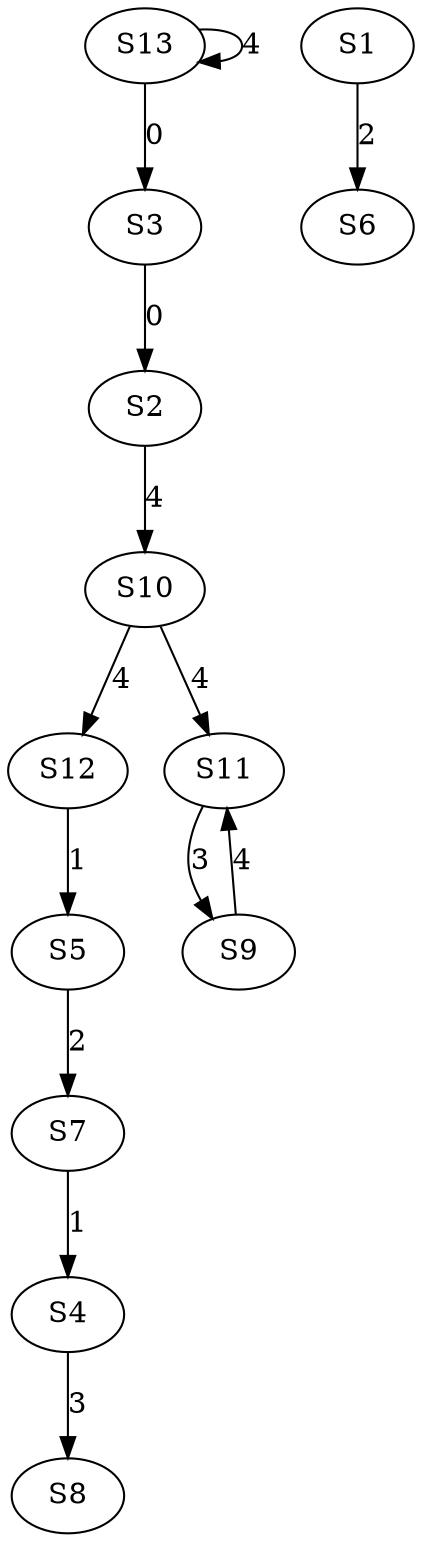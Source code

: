 strict digraph {
	S3 -> S2 [ label = 0 ];
	S13 -> S3 [ label = 0 ];
	S7 -> S4 [ label = 1 ];
	S12 -> S5 [ label = 1 ];
	S1 -> S6 [ label = 2 ];
	S5 -> S7 [ label = 2 ];
	S4 -> S8 [ label = 3 ];
	S11 -> S9 [ label = 3 ];
	S2 -> S10 [ label = 4 ];
	S10 -> S11 [ label = 4 ];
	S10 -> S12 [ label = 4 ];
	S13 -> S13 [ label = 4 ];
	S9 -> S11 [ label = 4 ];
}